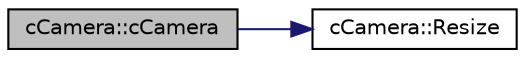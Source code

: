digraph "cCamera::cCamera"
{
 // LATEX_PDF_SIZE
  edge [fontname="Helvetica",fontsize="10",labelfontname="Helvetica",labelfontsize="10"];
  node [fontname="Helvetica",fontsize="10",shape=record];
  rankdir="LR";
  Node1 [label="cCamera::cCamera",height=0.2,width=0.4,color="black", fillcolor="grey75", style="filled", fontcolor="black",tooltip=" "];
  Node1 -> Node2 [color="midnightblue",fontsize="10",style="solid",fontname="Helvetica"];
  Node2 [label="cCamera::Resize",height=0.2,width=0.4,color="black", fillcolor="white", style="filled",URL="$classc_camera.html#aec91e161b17330054d26b38f0df6df3a",tooltip=" "];
}
